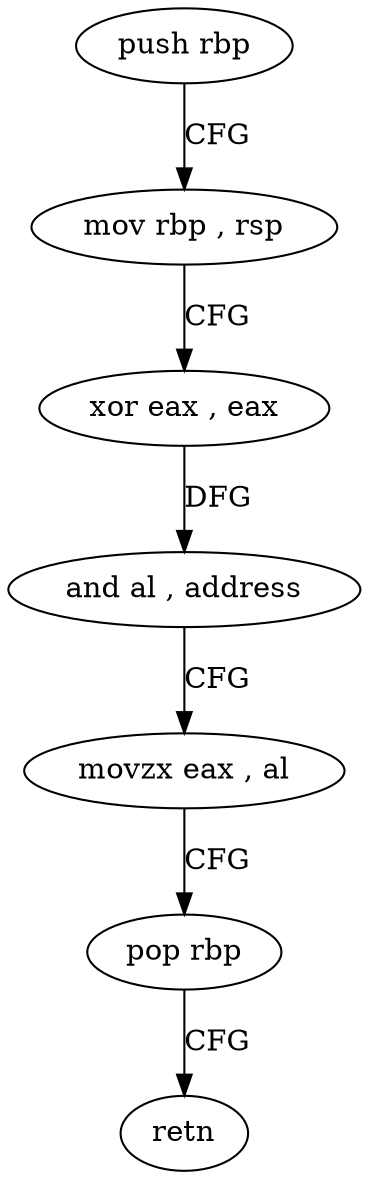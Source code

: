 digraph "func" {
"4233472" [label = "push rbp" ]
"4233473" [label = "mov rbp , rsp" ]
"4233476" [label = "xor eax , eax" ]
"4233478" [label = "and al , address" ]
"4233480" [label = "movzx eax , al" ]
"4233483" [label = "pop rbp" ]
"4233484" [label = "retn" ]
"4233472" -> "4233473" [ label = "CFG" ]
"4233473" -> "4233476" [ label = "CFG" ]
"4233476" -> "4233478" [ label = "DFG" ]
"4233478" -> "4233480" [ label = "CFG" ]
"4233480" -> "4233483" [ label = "CFG" ]
"4233483" -> "4233484" [ label = "CFG" ]
}
